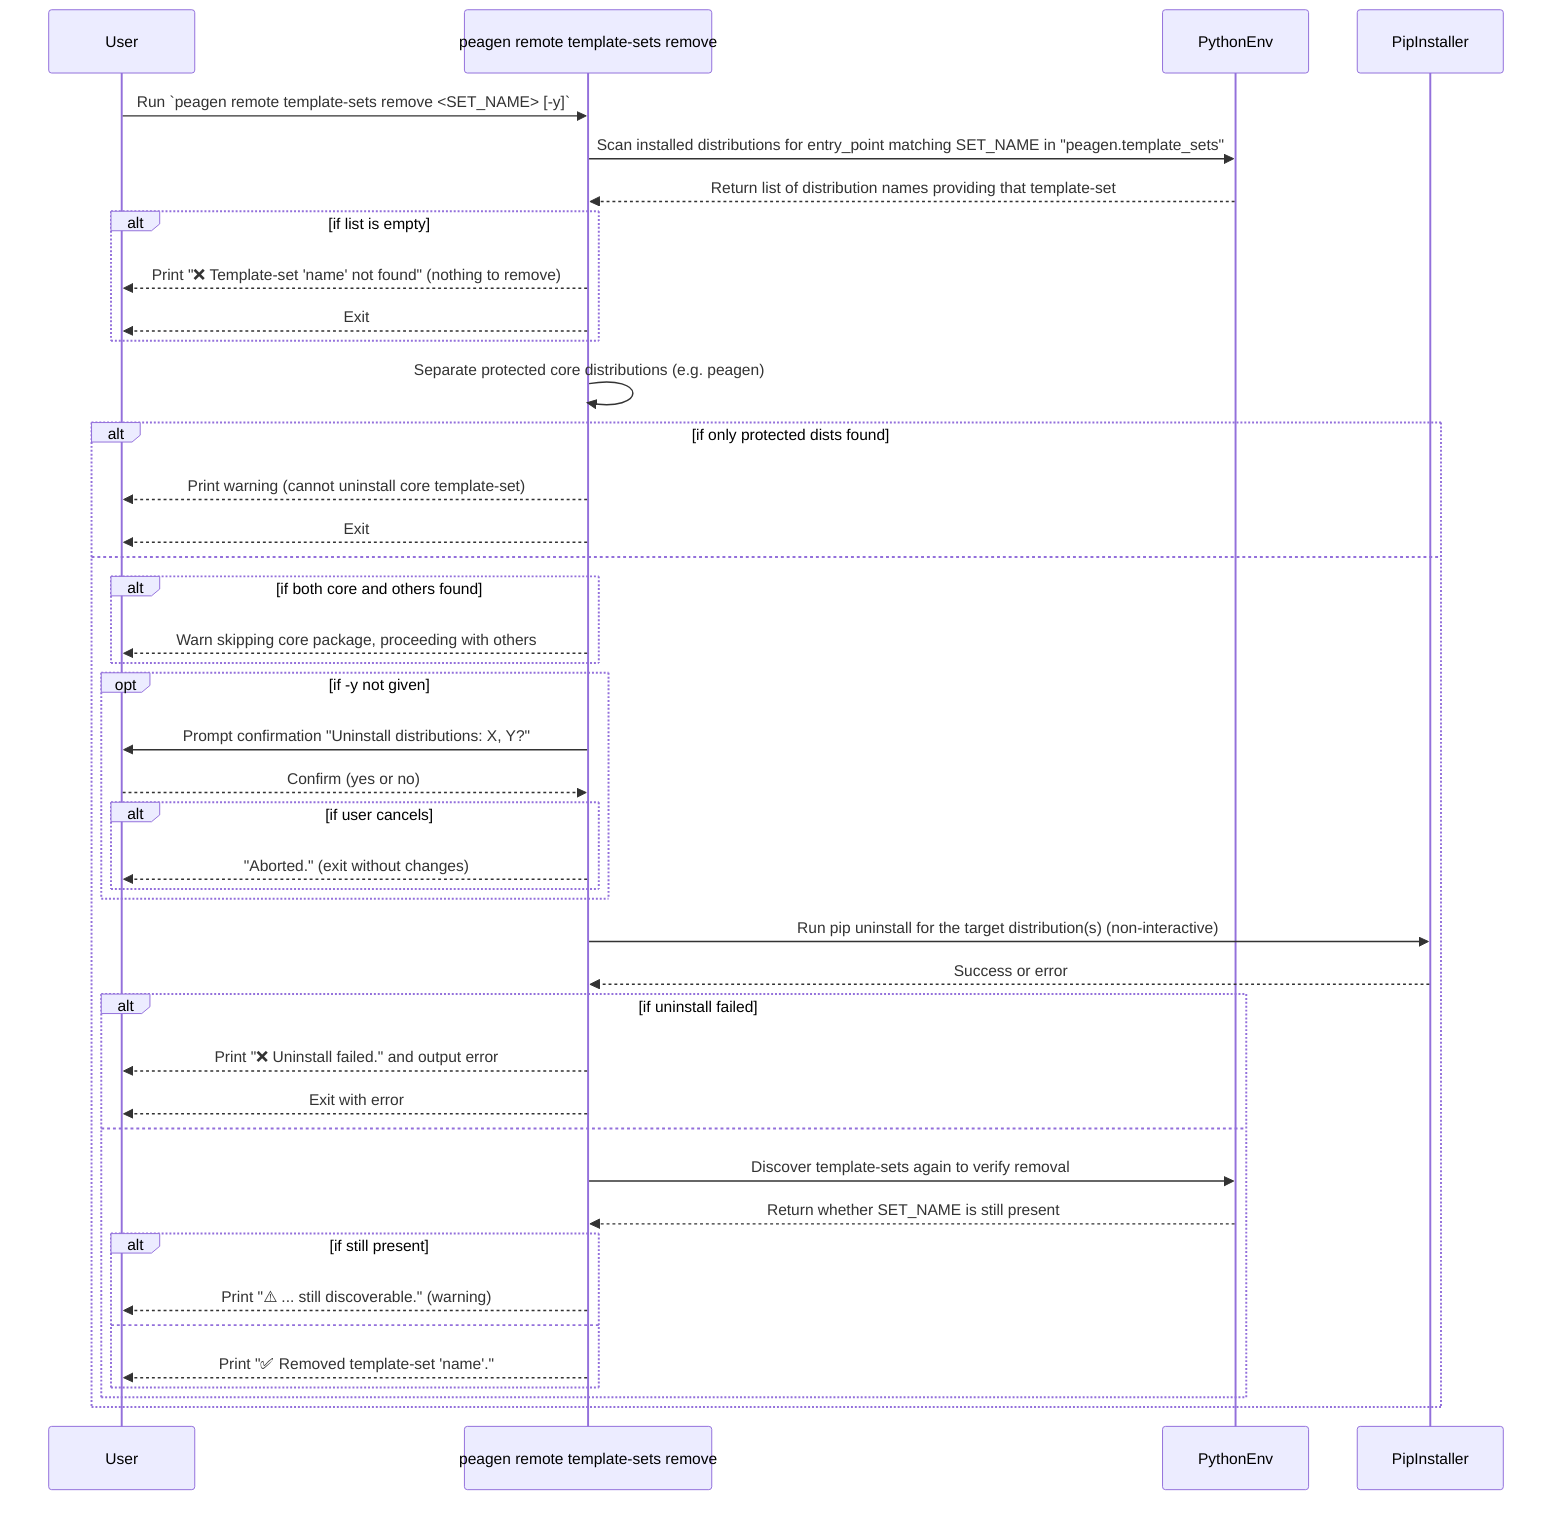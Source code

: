 sequenceDiagram
    participant User
    participant CLI as peagen remote template-sets remove
    participant Env as PythonEnv
    participant Pip as PipInstaller
    User ->> CLI: Run `peagen remote template-sets remove <SET_NAME> [-y]`
    CLI ->> Env: Scan installed distributions for entry_point matching SET_NAME in "peagen.template_sets"
    Env -->> CLI: Return list of distribution names providing that template-set
    alt if list is empty
        CLI -->> User: Print "❌ Template-set 'name' not found" (nothing to remove)
        CLI -->> User: Exit
    end
    CLI ->> CLI: Separate protected core distributions (e.g. peagen)
    alt if only protected dists found
        CLI -->> User: Print warning (cannot uninstall core template-set)
        CLI -->> User: Exit
    else
        alt if both core and others found
            CLI -->> User: Warn skipping core package, proceeding with others
        end
        opt if -y not given
            CLI ->> User: Prompt confirmation "Uninstall distributions: X, Y?"
            User -->> CLI: Confirm (yes or no)
            alt if user cancels
                CLI -->> User: "Aborted." (exit without changes)
            end
        end
        CLI ->> Pip: Run pip uninstall for the target distribution(s) (non-interactive)
        Pip -->> CLI: Success or error
        alt if uninstall failed
            CLI -->> User: Print "❌ Uninstall failed." and output error
            CLI -->> User: Exit with error
        else
            CLI ->> Env: Discover template-sets again to verify removal
            Env -->> CLI: Return whether SET_NAME is still present
            alt if still present
                CLI -->> User: Print "⚠️  ... still discoverable." (warning)
            else
                CLI -->> User: Print "✅ Removed template-set 'name'."
            end
        end
    end